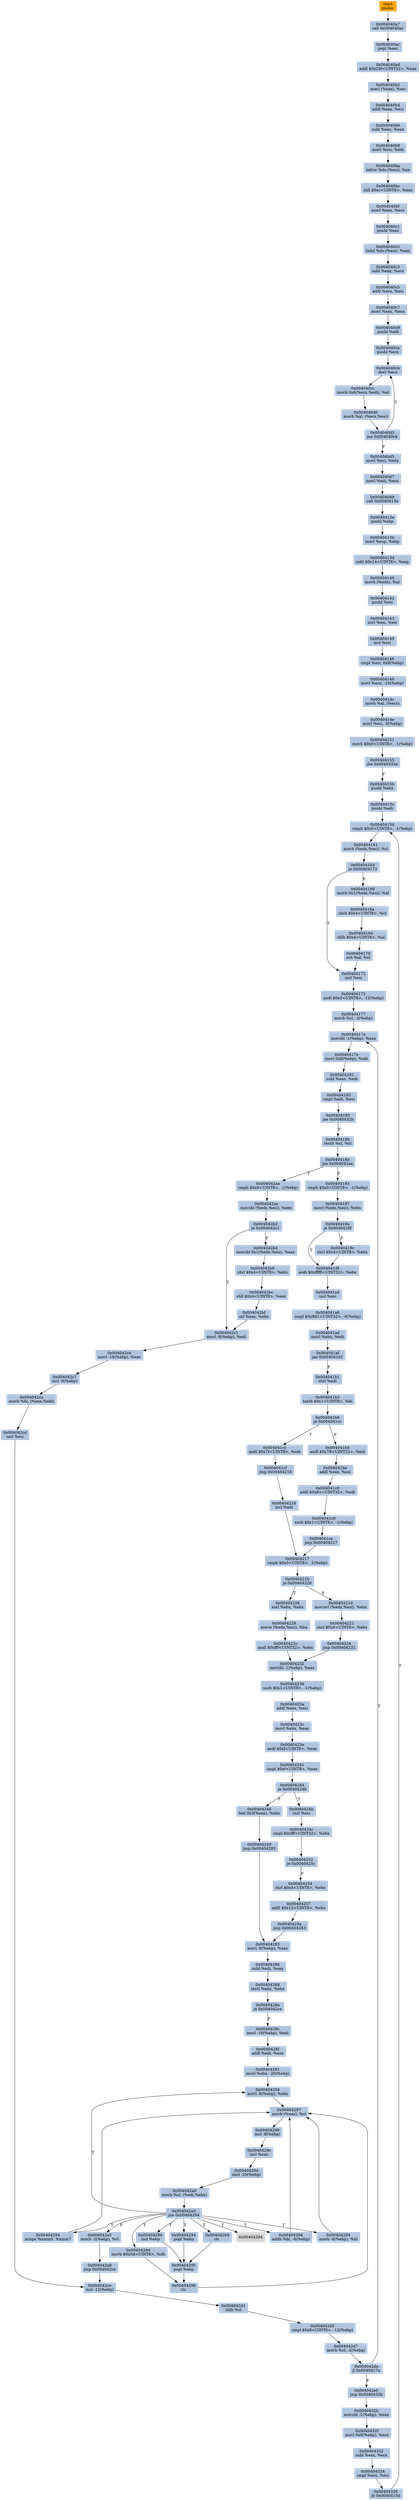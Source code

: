 digraph G {
node[shape=rectangle,style=filled,fillcolor=lightsteelblue,color=lightsteelblue]
bgcolor="transparent"
a0x004040a6pusha_[label="start\npusha ",color="lightgrey",fillcolor="orange"];
a0x004040a7call_0x004040ac[label="0x004040a7\ncall 0x004040ac"];
a0x004040acpopl_eax[label="0x004040ac\npopl %eax"];
a0x004040adaddl_0x29fUINT32_eax[label="0x004040ad\naddl $0x29f<UINT32>, %eax"];
a0x004040b2movl_eax__esi[label="0x004040b2\nmovl (%eax), %esi"];
a0x004040b4addl_eax_esi[label="0x004040b4\naddl %eax, %esi"];
a0x004040b6subl_eax_eax[label="0x004040b6\nsubl %eax, %eax"];
a0x004040b8movl_esi_edi[label="0x004040b8\nmovl %esi, %edi"];
a0x004040balodsw_ds_esi__ax[label="0x004040ba\nlodsw %ds:(%esi), %ax"];
a0x004040bcshll_0xcUINT8_eax[label="0x004040bc\nshll $0xc<UINT8>, %eax"];
a0x004040bfmovl_eax_ecx[label="0x004040bf\nmovl %eax, %ecx"];
a0x004040c1pushl_eax[label="0x004040c1\npushl %eax"];
a0x004040c2lodsl_ds_esi__eax[label="0x004040c2\nlodsl %ds:(%esi), %eax"];
a0x004040c3subl_eax_ecx[label="0x004040c3\nsubl %eax, %ecx"];
a0x004040c5addl_ecx_esi[label="0x004040c5\naddl %ecx, %esi"];
a0x004040c7movl_eax_ecx[label="0x004040c7\nmovl %eax, %ecx"];
a0x004040c9pushl_edi[label="0x004040c9\npushl %edi"];
a0x004040capushl_ecx[label="0x004040ca\npushl %ecx"];
a0x004040cbdecl_ecx[label="0x004040cb\ndecl %ecx"];
a0x004040ccmovb_0x6ecxedi__al[label="0x004040cc\nmovb 0x6(%ecx,%edi), %al"];
a0x004040d0movb_al_ecxesi_[label="0x004040d0\nmovb %al, (%ecx,%esi)"];
a0x004040d3jne_0x004040cb[label="0x004040d3\njne 0x004040cb"];
a0x004040d5movl_esi_edx[label="0x004040d5\nmovl %esi, %edx"];
a0x004040d7movl_edi_ecx[label="0x004040d7\nmovl %edi, %ecx"];
a0x004040d9call_0x0040413a[label="0x004040d9\ncall 0x0040413a"];
a0x0040413apushl_ebp[label="0x0040413a\npushl %ebp"];
a0x0040413bmovl_esp_ebp[label="0x0040413b\nmovl %esp, %ebp"];
a0x0040413dsubl_0x14UINT8_esp[label="0x0040413d\nsubl $0x14<UINT8>, %esp"];
a0x00404140movb_edx__al[label="0x00404140\nmovb (%edx), %al"];
a0x00404142pushl_esi[label="0x00404142\npushl %esi"];
a0x00404143xorl_esi_esi[label="0x00404143\nxorl %esi, %esi"];
a0x00404145incl_esi[label="0x00404145\nincl %esi"];
a0x00404146cmpl_esi_0x8ebp_[label="0x00404146\ncmpl %esi, 0x8(%ebp)"];
a0x00404149movl_ecx__16ebp_[label="0x00404149\nmovl %ecx, -16(%ebp)"];
a0x0040414cmovb_al_ecx_[label="0x0040414c\nmovb %al, (%ecx)"];
a0x0040414emovl_esi__8ebp_[label="0x0040414e\nmovl %esi, -8(%ebp)"];
a0x00404151movb_0x0UINT8__1ebp_[label="0x00404151\nmovb $0x0<UINT8>, -1(%ebp)"];
a0x00404155jbe_0x0040433e[label="0x00404155\njbe 0x0040433e"];
a0x0040415bpushl_ebx[label="0x0040415b\npushl %ebx"];
a0x0040415cpushl_edi[label="0x0040415c\npushl %edi"];
a0x0040415dcmpb_0x0UINT8__1ebp_[label="0x0040415d\ncmpb $0x0<UINT8>, -1(%ebp)"];
a0x00404161movb_edxesi__cl[label="0x00404161\nmovb (%edx,%esi), %cl"];
a0x00404164je_0x00404172[label="0x00404164\nje 0x00404172"];
a0x00404172incl_esi[label="0x00404172\nincl %esi"];
a0x00404173andl_0x0UINT8__12ebp_[label="0x00404173\nandl $0x0<UINT8>, -12(%ebp)"];
a0x00404177movb_cl__2ebp_[label="0x00404177\nmovb %cl, -2(%ebp)"];
a0x0040417amovzbl__1ebp__eax[label="0x0040417a\nmovzbl -1(%ebp), %eax"];
a0x0040417emovl_0x8ebp__edi[label="0x0040417e\nmovl 0x8(%ebp), %edi"];
a0x00404181subl_eax_edi[label="0x00404181\nsubl %eax, %edi"];
a0x00404183cmpl_edi_esi[label="0x00404183\ncmpl %edi, %esi"];
a0x00404185jae_0x0040432b[label="0x00404185\njae 0x0040432b"];
a0x0040418btestb_cl_cl[label="0x0040418b\ntestb %cl, %cl"];
a0x0040418djns_0x004042aa[label="0x0040418d\njns 0x004042aa"];
a0x004042aacmpb_0x0UINT8__1ebp_[label="0x004042aa\ncmpb $0x0<UINT8>, -1(%ebp)"];
a0x004042aemovzbl_edxesi__ebx[label="0x004042ae\nmovzbl (%edx,%esi), %ebx"];
a0x004042b2je_0x004042c1[label="0x004042b2\nje 0x004042c1"];
a0x004042c1movl__8ebp__edi[label="0x004042c1\nmovl -8(%ebp), %edi"];
a0x004042c4movl__16ebp__eax[label="0x004042c4\nmovl -16(%ebp), %eax"];
a0x004042c7incl__8ebp_[label="0x004042c7\nincl -8(%ebp)"];
a0x004042camovb_bl_eaxedi_[label="0x004042ca\nmovb %bl, (%eax,%edi)"];
a0x004042cdincl_esi[label="0x004042cd\nincl %esi"];
a0x004042ceincl__12ebp_[label="0x004042ce\nincl -12(%ebp)"];
a0x004042d1shlb_cl[label="0x004042d1\nshlb %cl"];
a0x004042d3cmpl_0x8UINT8__12ebp_[label="0x004042d3\ncmpl $0x8<UINT8>, -12(%ebp)"];
a0x004042d7movb_cl__2ebp_[label="0x004042d7\nmovb %cl, -2(%ebp)"];
a0x004042dajl_0x0040417a[label="0x004042da\njl 0x0040417a"];
a0x004042e0jmp_0x0040432b[label="0x004042e0\njmp 0x0040432b"];
a0x0040432bmovzbl__1ebp__eax[label="0x0040432b\nmovzbl -1(%ebp), %eax"];
a0x0040432fmovl_0x8ebp__ecx[label="0x0040432f\nmovl 0x8(%ebp), %ecx"];
a0x00404332subl_eax_ecx[label="0x00404332\nsubl %eax, %ecx"];
a0x00404334cmpl_ecx_esi[label="0x00404334\ncmpl %ecx, %esi"];
a0x00404336jb_0x0040415d[label="0x00404336\njb 0x0040415d"];
a0x00404193cmpb_0x0UINT8__1ebp_[label="0x00404193\ncmpb $0x0<UINT8>, -1(%ebp)"];
a0x00404197movl_edxesi__ebx[label="0x00404197\nmovl (%edx,%esi), %ebx"];
a0x0040419aje_0x0040419f[label="0x0040419a\nje 0x0040419f"];
a0x0040419fandl_0xfffffUINT32_ebx[label="0x0040419f\nandl $0xfffff<UINT32>, %ebx"];
a0x004041a5incl_esi[label="0x004041a5\nincl %esi"];
a0x004041a6cmpl_0x881UINT32__8ebp_[label="0x004041a6\ncmpl $0x881<UINT32>, -8(%ebp)"];
a0x004041admovl_ebx_edi[label="0x004041ad\nmovl %ebx, %edi"];
a0x004041afjae_0x004041d1[label="0x004041af\njae 0x004041d1"];
a0x004041b1shrl_edi[label="0x004041b1\nshrl %edi"];
a0x004041b3testb_0x1UINT8_bl[label="0x004041b3\ntestb $0x1<UINT8>, %bl"];
a0x004041b6je_0x004041cc[label="0x004041b6\nje 0x004041cc"];
a0x004041ccandl_0x7fUINT8_edi[label="0x004041cc\nandl $0x7f<UINT8>, %edi"];
a0x004041cfjmp_0x00404216[label="0x004041cf\njmp 0x00404216"];
a0x00404216incl_edi[label="0x00404216\nincl %edi"];
a0x00404217cmpb_0x0UINT8__1ebp_[label="0x00404217\ncmpb $0x0<UINT8>, -1(%ebp)"];
a0x0040421bje_0x00404226[label="0x0040421b\nje 0x00404226"];
a0x00404226xorl_ebx_ebx[label="0x00404226\nxorl %ebx, %ebx"];
a0x00404228movw_edxesi__bx[label="0x00404228\nmovw (%edx,%esi), %bx"];
a0x0040422candl_0xfffUINT32_ebx[label="0x0040422c\nandl $0xfff<UINT32>, %ebx"];
a0x00404232movzbl__1ebp__eax[label="0x00404232\nmovzbl -1(%ebp), %eax"];
a0x00404236xorb_0x1UINT8__1ebp_[label="0x00404236\nxorb $0x1<UINT8>, -1(%ebp)"];
a0x0040423aaddl_eax_esi[label="0x0040423a\naddl %eax, %esi"];
a0x0040423cmovl_ebx_eax[label="0x0040423c\nmovl %ebx, %eax"];
a0x0040423eandl_0xfUINT8_eax[label="0x0040423e\nandl $0xf<UINT8>, %eax"];
a0x00404241cmpl_0xfUINT8_eax[label="0x00404241\ncmpl $0xf<UINT8>, %eax"];
a0x00404244je_0x0040424b[label="0x00404244\nje 0x0040424b"];
a0x00404246leal_0x3eax__ebx[label="0x00404246\nleal 0x3(%eax), %ebx"];
a0x00404249jmp_0x00404283[label="0x00404249\njmp 0x00404283"];
a0x00404283movl__8ebp__eax[label="0x00404283\nmovl -8(%ebp), %eax"];
a0x00404286subl_edi_eax[label="0x00404286\nsubl %edi, %eax"];
a0x00404288testl_ebx_ebx[label="0x00404288\ntestl %ebx, %ebx"];
a0x0040428aje_0x004042ce[label="0x0040428a\nje 0x004042ce"];
a0x0040428cmovl__16ebp__edi[label="0x0040428c\nmovl -16(%ebp), %edi"];
a0x0040428faddl_edi_eax[label="0x0040428f\naddl %edi, %eax"];
a0x00404291movl_ebx__20ebp_[label="0x00404291\nmovl %ebx, -20(%ebp)"];
a0x00404294movl__8ebp__ebx[label="0x00404294\nmovl -8(%ebp), %ebx"];
a0x00404297movb_eax__cl[label="0x00404297\nmovb (%eax), %cl"];
a0x00404299incl__8ebp_[label="0x00404299\nincl -8(%ebp)"];
a0x0040429cincl_eax[label="0x0040429c\nincl %eax"];
a0x0040429ddecl__20ebp_[label="0x0040429d\ndecl -20(%ebp)"];
a0x004042a0movb_cl_ediebx_[label="0x004042a0\nmovb %cl, (%edi,%ebx)"];
a0x004042a3jne_0x00404294[label="0x004042a3\njne 0x00404294"];
a0x004042a5movb__2ebp__cl[label="0x004042a5\nmovb -2(%ebp), %cl"];
a0x004042a8jmp_0x004042ce[label="0x004042a8\njmp 0x004042ce"];
a0x004042b4movzbl_0x1edxesi__eax[label="0x004042b4\nmovzbl 0x1(%edx,%esi), %eax"];
a0x004042b9shrl_0x4UINT8_ebx[label="0x004042b9\nshrl $0x4<UINT8>, %ebx"];
a0x004042bcshll_0x4UINT8_eax[label="0x004042bc\nshll $0x4<UINT8>, %eax"];
a0x004042bforl_eax_ebx[label="0x004042bf\norl %eax, %ebx"];
a0x00404166movb_0x1edxesi__al[label="0x00404166\nmovb 0x1(%edx,%esi), %al"];
a0x0040416ashrb_0x4UINT8_cl[label="0x0040416a\nshrb $0x4<UINT8>, %cl"];
a0x0040416dshlb_0x4UINT8_al[label="0x0040416d\nshlb $0x4<UINT8>, %al"];
a0x00404170orb_al_cl[label="0x00404170\norb %al, %cl"];
a0x0040419cshrl_0x4UINT8_ebx[label="0x0040419c\nshrl $0x4<UINT8>, %ebx"];
a0x0040421dmovzwl_edxesi__ebx[label="0x0040421d\nmovzwl (%edx,%esi), %ebx"];
a0x00404221shrl_0x4UINT8_ebx[label="0x00404221\nshrl $0x4<UINT8>, %ebx"];
a0x00404224jmp_0x00404232[label="0x00404224\njmp 0x00404232"];
a0x004041b8andl_0x7ffUINT32_edi[label="0x004041b8\nandl $0x7ff<UINT32>, %edi"];
a0x004041beaddl_eax_esi[label="0x004041be\naddl %eax, %esi"];
a0x004041c0addl_0x81UINT32_edi[label="0x004041c0\naddl $0x81<UINT32>, %edi"];
a0x004041c6xorb_0x1UINT8__1ebp_[label="0x004041c6\nxorb $0x1<UINT8>, -1(%ebp)"];
a0x004041cajmp_0x00404217[label="0x004041ca\njmp 0x00404217"];
a0x0040424bincl_esi[label="0x0040424b\nincl %esi"];
a0x0040424ccmpl_0xfffUINT32_ebx[label="0x0040424c\ncmpl $0xfff<UINT32>, %ebx"];
a0x00404252je_0x0040425c[label="0x00404252\nje 0x0040425c"];
a0x00404254shrl_0x4UINT8_ebx[label="0x00404254\nshrl $0x4<UINT8>, %ebx"];
a0x00404257addl_0x12UINT8_ebx[label="0x00404257\naddl $0x12<UINT8>, %ebx"];
a0x0040425ajmp_0x00404283[label="0x0040425a\njmp 0x00404283"];
a0x00404294addb_bl__8ebp_[label="0x00404294\naddb %bl, -8(%ebp)"];
a0x00404294popl_ebp[label="0x00404294\npopl %ebp"];
a0x00404295popl_ebp[label="0x00404295\npopl %ebp"];
a0x00404296clc_[label="0x00404296\nclc "];
a0x00404294clc_[label="0x00404294\nclc "];
a0x00404294movb__8ebp__bl[label="0x00404294\nmovb -8(%ebp), %bl"];
a0x00404294minps_xmm0_xmm7[label="0x00404294\nminps %xmm0, %xmm7"];
a0x00404294movb_0x5dUINT8_dh[label="0x00404294\nmovb $0x5d<UINT8>, %dh"];
a0x00404294incl_ebp[label="0x00404294\nincl %ebp"];
a0x00404294[label="0x00404294",color="lightgrey",fillcolor="lightgrey"];
a0x004040a6pusha_ -> a0x004040a7call_0x004040ac [color="#000000"];
a0x004040a7call_0x004040ac -> a0x004040acpopl_eax [color="#000000"];
a0x004040acpopl_eax -> a0x004040adaddl_0x29fUINT32_eax [color="#000000"];
a0x004040adaddl_0x29fUINT32_eax -> a0x004040b2movl_eax__esi [color="#000000"];
a0x004040b2movl_eax__esi -> a0x004040b4addl_eax_esi [color="#000000"];
a0x004040b4addl_eax_esi -> a0x004040b6subl_eax_eax [color="#000000"];
a0x004040b6subl_eax_eax -> a0x004040b8movl_esi_edi [color="#000000"];
a0x004040b8movl_esi_edi -> a0x004040balodsw_ds_esi__ax [color="#000000"];
a0x004040balodsw_ds_esi__ax -> a0x004040bcshll_0xcUINT8_eax [color="#000000"];
a0x004040bcshll_0xcUINT8_eax -> a0x004040bfmovl_eax_ecx [color="#000000"];
a0x004040bfmovl_eax_ecx -> a0x004040c1pushl_eax [color="#000000"];
a0x004040c1pushl_eax -> a0x004040c2lodsl_ds_esi__eax [color="#000000"];
a0x004040c2lodsl_ds_esi__eax -> a0x004040c3subl_eax_ecx [color="#000000"];
a0x004040c3subl_eax_ecx -> a0x004040c5addl_ecx_esi [color="#000000"];
a0x004040c5addl_ecx_esi -> a0x004040c7movl_eax_ecx [color="#000000"];
a0x004040c7movl_eax_ecx -> a0x004040c9pushl_edi [color="#000000"];
a0x004040c9pushl_edi -> a0x004040capushl_ecx [color="#000000"];
a0x004040capushl_ecx -> a0x004040cbdecl_ecx [color="#000000"];
a0x004040cbdecl_ecx -> a0x004040ccmovb_0x6ecxedi__al [color="#000000"];
a0x004040ccmovb_0x6ecxedi__al -> a0x004040d0movb_al_ecxesi_ [color="#000000"];
a0x004040d0movb_al_ecxesi_ -> a0x004040d3jne_0x004040cb [color="#000000"];
a0x004040d3jne_0x004040cb -> a0x004040cbdecl_ecx [color="#000000",label="T"];
a0x004040d3jne_0x004040cb -> a0x004040d5movl_esi_edx [color="#000000",label="F"];
a0x004040d5movl_esi_edx -> a0x004040d7movl_edi_ecx [color="#000000"];
a0x004040d7movl_edi_ecx -> a0x004040d9call_0x0040413a [color="#000000"];
a0x004040d9call_0x0040413a -> a0x0040413apushl_ebp [color="#000000"];
a0x0040413apushl_ebp -> a0x0040413bmovl_esp_ebp [color="#000000"];
a0x0040413bmovl_esp_ebp -> a0x0040413dsubl_0x14UINT8_esp [color="#000000"];
a0x0040413dsubl_0x14UINT8_esp -> a0x00404140movb_edx__al [color="#000000"];
a0x00404140movb_edx__al -> a0x00404142pushl_esi [color="#000000"];
a0x00404142pushl_esi -> a0x00404143xorl_esi_esi [color="#000000"];
a0x00404143xorl_esi_esi -> a0x00404145incl_esi [color="#000000"];
a0x00404145incl_esi -> a0x00404146cmpl_esi_0x8ebp_ [color="#000000"];
a0x00404146cmpl_esi_0x8ebp_ -> a0x00404149movl_ecx__16ebp_ [color="#000000"];
a0x00404149movl_ecx__16ebp_ -> a0x0040414cmovb_al_ecx_ [color="#000000"];
a0x0040414cmovb_al_ecx_ -> a0x0040414emovl_esi__8ebp_ [color="#000000"];
a0x0040414emovl_esi__8ebp_ -> a0x00404151movb_0x0UINT8__1ebp_ [color="#000000"];
a0x00404151movb_0x0UINT8__1ebp_ -> a0x00404155jbe_0x0040433e [color="#000000"];
a0x00404155jbe_0x0040433e -> a0x0040415bpushl_ebx [color="#000000",label="F"];
a0x0040415bpushl_ebx -> a0x0040415cpushl_edi [color="#000000"];
a0x0040415cpushl_edi -> a0x0040415dcmpb_0x0UINT8__1ebp_ [color="#000000"];
a0x0040415dcmpb_0x0UINT8__1ebp_ -> a0x00404161movb_edxesi__cl [color="#000000"];
a0x00404161movb_edxesi__cl -> a0x00404164je_0x00404172 [color="#000000"];
a0x00404164je_0x00404172 -> a0x00404172incl_esi [color="#000000",label="T"];
a0x00404172incl_esi -> a0x00404173andl_0x0UINT8__12ebp_ [color="#000000"];
a0x00404173andl_0x0UINT8__12ebp_ -> a0x00404177movb_cl__2ebp_ [color="#000000"];
a0x00404177movb_cl__2ebp_ -> a0x0040417amovzbl__1ebp__eax [color="#000000"];
a0x0040417amovzbl__1ebp__eax -> a0x0040417emovl_0x8ebp__edi [color="#000000"];
a0x0040417emovl_0x8ebp__edi -> a0x00404181subl_eax_edi [color="#000000"];
a0x00404181subl_eax_edi -> a0x00404183cmpl_edi_esi [color="#000000"];
a0x00404183cmpl_edi_esi -> a0x00404185jae_0x0040432b [color="#000000"];
a0x00404185jae_0x0040432b -> a0x0040418btestb_cl_cl [color="#000000",label="F"];
a0x0040418btestb_cl_cl -> a0x0040418djns_0x004042aa [color="#000000"];
a0x0040418djns_0x004042aa -> a0x004042aacmpb_0x0UINT8__1ebp_ [color="#000000",label="T"];
a0x004042aacmpb_0x0UINT8__1ebp_ -> a0x004042aemovzbl_edxesi__ebx [color="#000000"];
a0x004042aemovzbl_edxesi__ebx -> a0x004042b2je_0x004042c1 [color="#000000"];
a0x004042b2je_0x004042c1 -> a0x004042c1movl__8ebp__edi [color="#000000",label="T"];
a0x004042c1movl__8ebp__edi -> a0x004042c4movl__16ebp__eax [color="#000000"];
a0x004042c4movl__16ebp__eax -> a0x004042c7incl__8ebp_ [color="#000000"];
a0x004042c7incl__8ebp_ -> a0x004042camovb_bl_eaxedi_ [color="#000000"];
a0x004042camovb_bl_eaxedi_ -> a0x004042cdincl_esi [color="#000000"];
a0x004042cdincl_esi -> a0x004042ceincl__12ebp_ [color="#000000"];
a0x004042ceincl__12ebp_ -> a0x004042d1shlb_cl [color="#000000"];
a0x004042d1shlb_cl -> a0x004042d3cmpl_0x8UINT8__12ebp_ [color="#000000"];
a0x004042d3cmpl_0x8UINT8__12ebp_ -> a0x004042d7movb_cl__2ebp_ [color="#000000"];
a0x004042d7movb_cl__2ebp_ -> a0x004042dajl_0x0040417a [color="#000000"];
a0x004042dajl_0x0040417a -> a0x0040417amovzbl__1ebp__eax [color="#000000",label="T"];
a0x004042dajl_0x0040417a -> a0x004042e0jmp_0x0040432b [color="#000000",label="F"];
a0x004042e0jmp_0x0040432b -> a0x0040432bmovzbl__1ebp__eax [color="#000000"];
a0x0040432bmovzbl__1ebp__eax -> a0x0040432fmovl_0x8ebp__ecx [color="#000000"];
a0x0040432fmovl_0x8ebp__ecx -> a0x00404332subl_eax_ecx [color="#000000"];
a0x00404332subl_eax_ecx -> a0x00404334cmpl_ecx_esi [color="#000000"];
a0x00404334cmpl_ecx_esi -> a0x00404336jb_0x0040415d [color="#000000"];
a0x00404336jb_0x0040415d -> a0x0040415dcmpb_0x0UINT8__1ebp_ [color="#000000",label="T"];
a0x0040418djns_0x004042aa -> a0x00404193cmpb_0x0UINT8__1ebp_ [color="#000000",label="F"];
a0x00404193cmpb_0x0UINT8__1ebp_ -> a0x00404197movl_edxesi__ebx [color="#000000"];
a0x00404197movl_edxesi__ebx -> a0x0040419aje_0x0040419f [color="#000000"];
a0x0040419aje_0x0040419f -> a0x0040419fandl_0xfffffUINT32_ebx [color="#000000",label="T"];
a0x0040419fandl_0xfffffUINT32_ebx -> a0x004041a5incl_esi [color="#000000"];
a0x004041a5incl_esi -> a0x004041a6cmpl_0x881UINT32__8ebp_ [color="#000000"];
a0x004041a6cmpl_0x881UINT32__8ebp_ -> a0x004041admovl_ebx_edi [color="#000000"];
a0x004041admovl_ebx_edi -> a0x004041afjae_0x004041d1 [color="#000000"];
a0x004041afjae_0x004041d1 -> a0x004041b1shrl_edi [color="#000000",label="F"];
a0x004041b1shrl_edi -> a0x004041b3testb_0x1UINT8_bl [color="#000000"];
a0x004041b3testb_0x1UINT8_bl -> a0x004041b6je_0x004041cc [color="#000000"];
a0x004041b6je_0x004041cc -> a0x004041ccandl_0x7fUINT8_edi [color="#000000",label="T"];
a0x004041ccandl_0x7fUINT8_edi -> a0x004041cfjmp_0x00404216 [color="#000000"];
a0x004041cfjmp_0x00404216 -> a0x00404216incl_edi [color="#000000"];
a0x00404216incl_edi -> a0x00404217cmpb_0x0UINT8__1ebp_ [color="#000000"];
a0x00404217cmpb_0x0UINT8__1ebp_ -> a0x0040421bje_0x00404226 [color="#000000"];
a0x0040421bje_0x00404226 -> a0x00404226xorl_ebx_ebx [color="#000000",label="T"];
a0x00404226xorl_ebx_ebx -> a0x00404228movw_edxesi__bx [color="#000000"];
a0x00404228movw_edxesi__bx -> a0x0040422candl_0xfffUINT32_ebx [color="#000000"];
a0x0040422candl_0xfffUINT32_ebx -> a0x00404232movzbl__1ebp__eax [color="#000000"];
a0x00404232movzbl__1ebp__eax -> a0x00404236xorb_0x1UINT8__1ebp_ [color="#000000"];
a0x00404236xorb_0x1UINT8__1ebp_ -> a0x0040423aaddl_eax_esi [color="#000000"];
a0x0040423aaddl_eax_esi -> a0x0040423cmovl_ebx_eax [color="#000000"];
a0x0040423cmovl_ebx_eax -> a0x0040423eandl_0xfUINT8_eax [color="#000000"];
a0x0040423eandl_0xfUINT8_eax -> a0x00404241cmpl_0xfUINT8_eax [color="#000000"];
a0x00404241cmpl_0xfUINT8_eax -> a0x00404244je_0x0040424b [color="#000000"];
a0x00404244je_0x0040424b -> a0x00404246leal_0x3eax__ebx [color="#000000",label="F"];
a0x00404246leal_0x3eax__ebx -> a0x00404249jmp_0x00404283 [color="#000000"];
a0x00404249jmp_0x00404283 -> a0x00404283movl__8ebp__eax [color="#000000"];
a0x00404283movl__8ebp__eax -> a0x00404286subl_edi_eax [color="#000000"];
a0x00404286subl_edi_eax -> a0x00404288testl_ebx_ebx [color="#000000"];
a0x00404288testl_ebx_ebx -> a0x0040428aje_0x004042ce [color="#000000"];
a0x0040428aje_0x004042ce -> a0x0040428cmovl__16ebp__edi [color="#000000",label="F"];
a0x0040428cmovl__16ebp__edi -> a0x0040428faddl_edi_eax [color="#000000"];
a0x0040428faddl_edi_eax -> a0x00404291movl_ebx__20ebp_ [color="#000000"];
a0x00404291movl_ebx__20ebp_ -> a0x00404294movl__8ebp__ebx [color="#000000"];
a0x00404294movl__8ebp__ebx -> a0x00404297movb_eax__cl [color="#000000"];
a0x00404297movb_eax__cl -> a0x00404299incl__8ebp_ [color="#000000"];
a0x00404299incl__8ebp_ -> a0x0040429cincl_eax [color="#000000"];
a0x0040429cincl_eax -> a0x0040429ddecl__20ebp_ [color="#000000"];
a0x0040429ddecl__20ebp_ -> a0x004042a0movb_cl_ediebx_ [color="#000000"];
a0x004042a0movb_cl_ediebx_ -> a0x004042a3jne_0x00404294 [color="#000000"];
a0x004042a3jne_0x00404294 -> a0x00404294movl__8ebp__ebx [color="#000000",label="T"];
a0x004042a3jne_0x00404294 -> a0x004042a5movb__2ebp__cl [color="#000000",label="F"];
a0x004042a5movb__2ebp__cl -> a0x004042a8jmp_0x004042ce [color="#000000"];
a0x004042a8jmp_0x004042ce -> a0x004042ceincl__12ebp_ [color="#000000"];
a0x004042b2je_0x004042c1 -> a0x004042b4movzbl_0x1edxesi__eax [color="#000000",label="F"];
a0x004042b4movzbl_0x1edxesi__eax -> a0x004042b9shrl_0x4UINT8_ebx [color="#000000"];
a0x004042b9shrl_0x4UINT8_ebx -> a0x004042bcshll_0x4UINT8_eax [color="#000000"];
a0x004042bcshll_0x4UINT8_eax -> a0x004042bforl_eax_ebx [color="#000000"];
a0x004042bforl_eax_ebx -> a0x004042c1movl__8ebp__edi [color="#000000"];
a0x00404164je_0x00404172 -> a0x00404166movb_0x1edxesi__al [color="#000000",label="F"];
a0x00404166movb_0x1edxesi__al -> a0x0040416ashrb_0x4UINT8_cl [color="#000000"];
a0x0040416ashrb_0x4UINT8_cl -> a0x0040416dshlb_0x4UINT8_al [color="#000000"];
a0x0040416dshlb_0x4UINT8_al -> a0x00404170orb_al_cl [color="#000000"];
a0x00404170orb_al_cl -> a0x00404172incl_esi [color="#000000"];
a0x0040419aje_0x0040419f -> a0x0040419cshrl_0x4UINT8_ebx [color="#000000",label="F"];
a0x0040419cshrl_0x4UINT8_ebx -> a0x0040419fandl_0xfffffUINT32_ebx [color="#000000"];
a0x0040421bje_0x00404226 -> a0x0040421dmovzwl_edxesi__ebx [color="#000000",label="F"];
a0x0040421dmovzwl_edxesi__ebx -> a0x00404221shrl_0x4UINT8_ebx [color="#000000"];
a0x00404221shrl_0x4UINT8_ebx -> a0x00404224jmp_0x00404232 [color="#000000"];
a0x00404224jmp_0x00404232 -> a0x00404232movzbl__1ebp__eax [color="#000000"];
a0x004041b6je_0x004041cc -> a0x004041b8andl_0x7ffUINT32_edi [color="#000000",label="F"];
a0x004041b8andl_0x7ffUINT32_edi -> a0x004041beaddl_eax_esi [color="#000000"];
a0x004041beaddl_eax_esi -> a0x004041c0addl_0x81UINT32_edi [color="#000000"];
a0x004041c0addl_0x81UINT32_edi -> a0x004041c6xorb_0x1UINT8__1ebp_ [color="#000000"];
a0x004041c6xorb_0x1UINT8__1ebp_ -> a0x004041cajmp_0x00404217 [color="#000000"];
a0x004041cajmp_0x00404217 -> a0x00404217cmpb_0x0UINT8__1ebp_ [color="#000000"];
a0x00404244je_0x0040424b -> a0x0040424bincl_esi [color="#000000",label="T"];
a0x0040424bincl_esi -> a0x0040424ccmpl_0xfffUINT32_ebx [color="#000000"];
a0x0040424ccmpl_0xfffUINT32_ebx -> a0x00404252je_0x0040425c [color="#000000"];
a0x00404252je_0x0040425c -> a0x00404254shrl_0x4UINT8_ebx [color="#000000",label="F"];
a0x00404254shrl_0x4UINT8_ebx -> a0x00404257addl_0x12UINT8_ebx [color="#000000"];
a0x00404257addl_0x12UINT8_ebx -> a0x0040425ajmp_0x00404283 [color="#000000"];
a0x0040425ajmp_0x00404283 -> a0x00404283movl__8ebp__eax [color="#000000"];
a0x004042a3jne_0x00404294 -> a0x00404294addb_bl__8ebp_ [color="#000000",label="T"];
a0x00404294addb_bl__8ebp_ -> a0x00404297movb_eax__cl [color="#000000"];
a0x004042a3jne_0x00404294 -> a0x00404294popl_ebp [color="#000000",label="T"];
a0x00404294popl_ebp -> a0x00404295popl_ebp [color="#000000"];
a0x00404295popl_ebp -> a0x00404296clc_ [color="#000000"];
a0x00404296clc_ -> a0x00404297movb_eax__cl [color="#000000"];
a0x004042a3jne_0x00404294 -> a0x00404294clc_ [color="#000000",label="T"];
a0x00404294clc_ -> a0x00404295popl_ebp [color="#000000"];
a0x004042a3jne_0x00404294 -> a0x00404294movb__8ebp__bl [color="#000000",label="T"];
a0x00404294movb__8ebp__bl -> a0x00404297movb_eax__cl [color="#000000"];
a0x004042a3jne_0x00404294 -> a0x00404294minps_xmm0_xmm7 [color="#000000",label="T"];
a0x00404294minps_xmm0_xmm7 -> a0x00404297movb_eax__cl [color="#000000"];
a0x004042a3jne_0x00404294 -> a0x00404294movb_0x5dUINT8_dh [color="#000000",label="T"];
a0x00404294movb_0x5dUINT8_dh -> a0x00404296clc_ [color="#000000"];
a0x004042a3jne_0x00404294 -> a0x00404294incl_ebp [color="#000000",label="T"];
a0x00404294incl_ebp -> a0x00404295popl_ebp [color="#000000"];
a0x004042a3jne_0x00404294 -> a0x00404294 [color="#000000",label="T"];
}
